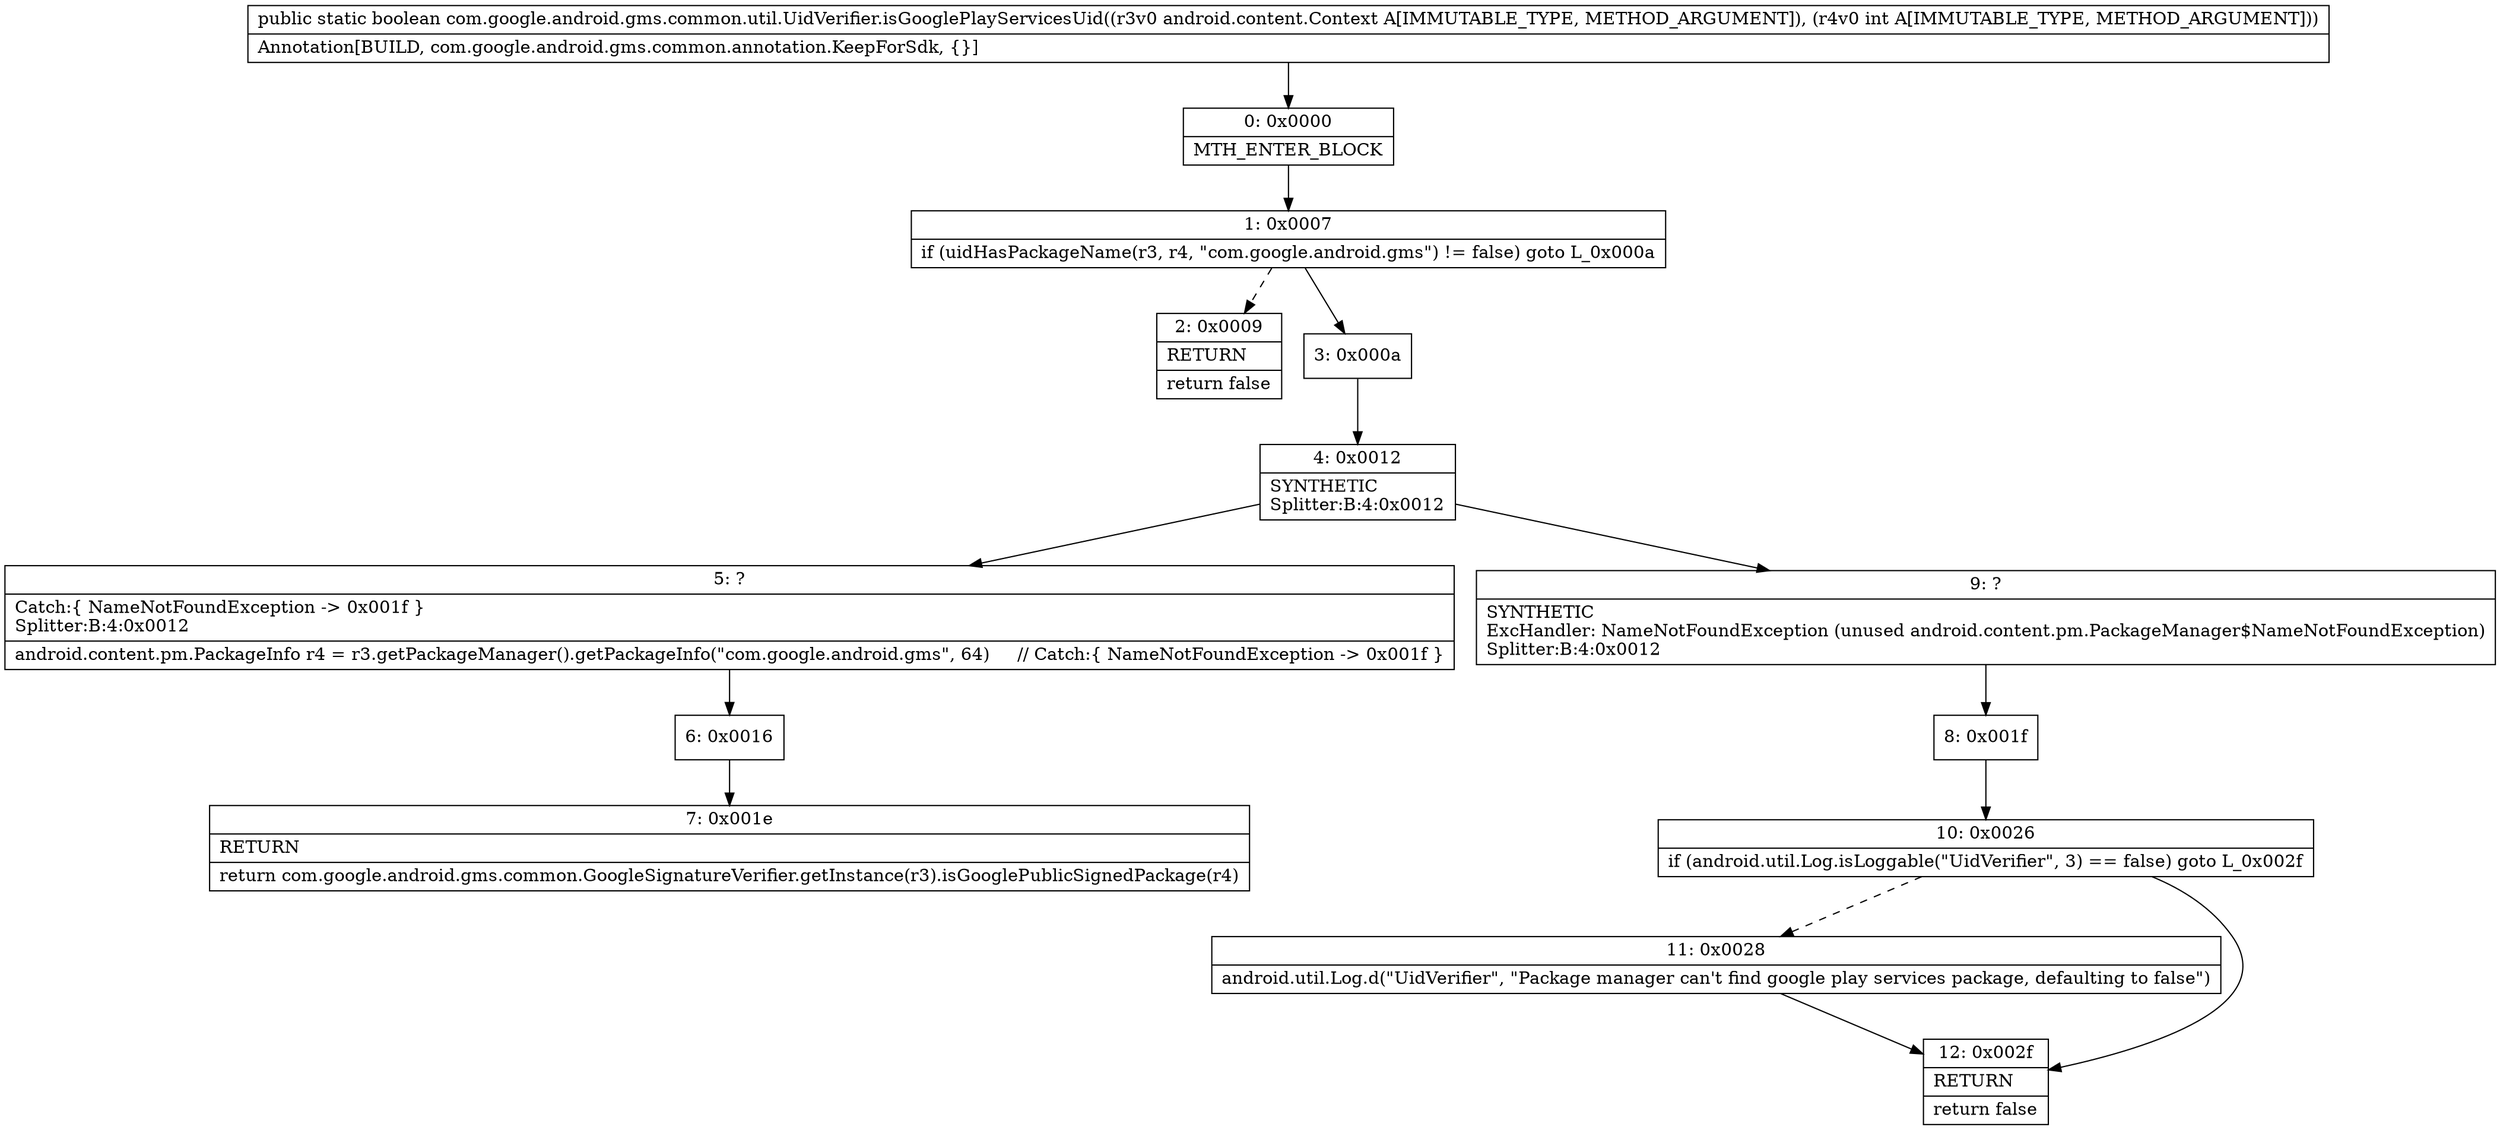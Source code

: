 digraph "CFG forcom.google.android.gms.common.util.UidVerifier.isGooglePlayServicesUid(Landroid\/content\/Context;I)Z" {
Node_0 [shape=record,label="{0\:\ 0x0000|MTH_ENTER_BLOCK\l}"];
Node_1 [shape=record,label="{1\:\ 0x0007|if (uidHasPackageName(r3, r4, \"com.google.android.gms\") != false) goto L_0x000a\l}"];
Node_2 [shape=record,label="{2\:\ 0x0009|RETURN\l|return false\l}"];
Node_3 [shape=record,label="{3\:\ 0x000a}"];
Node_4 [shape=record,label="{4\:\ 0x0012|SYNTHETIC\lSplitter:B:4:0x0012\l}"];
Node_5 [shape=record,label="{5\:\ ?|Catch:\{ NameNotFoundException \-\> 0x001f \}\lSplitter:B:4:0x0012\l|android.content.pm.PackageInfo r4 = r3.getPackageManager().getPackageInfo(\"com.google.android.gms\", 64)     \/\/ Catch:\{ NameNotFoundException \-\> 0x001f \}\l}"];
Node_6 [shape=record,label="{6\:\ 0x0016}"];
Node_7 [shape=record,label="{7\:\ 0x001e|RETURN\l|return com.google.android.gms.common.GoogleSignatureVerifier.getInstance(r3).isGooglePublicSignedPackage(r4)\l}"];
Node_8 [shape=record,label="{8\:\ 0x001f}"];
Node_9 [shape=record,label="{9\:\ ?|SYNTHETIC\lExcHandler: NameNotFoundException (unused android.content.pm.PackageManager$NameNotFoundException)\lSplitter:B:4:0x0012\l}"];
Node_10 [shape=record,label="{10\:\ 0x0026|if (android.util.Log.isLoggable(\"UidVerifier\", 3) == false) goto L_0x002f\l}"];
Node_11 [shape=record,label="{11\:\ 0x0028|android.util.Log.d(\"UidVerifier\", \"Package manager can't find google play services package, defaulting to false\")\l}"];
Node_12 [shape=record,label="{12\:\ 0x002f|RETURN\l|return false\l}"];
MethodNode[shape=record,label="{public static boolean com.google.android.gms.common.util.UidVerifier.isGooglePlayServicesUid((r3v0 android.content.Context A[IMMUTABLE_TYPE, METHOD_ARGUMENT]), (r4v0 int A[IMMUTABLE_TYPE, METHOD_ARGUMENT]))  | Annotation[BUILD, com.google.android.gms.common.annotation.KeepForSdk, \{\}]\l}"];
MethodNode -> Node_0;
Node_0 -> Node_1;
Node_1 -> Node_2[style=dashed];
Node_1 -> Node_3;
Node_3 -> Node_4;
Node_4 -> Node_5;
Node_4 -> Node_9;
Node_5 -> Node_6;
Node_6 -> Node_7;
Node_8 -> Node_10;
Node_9 -> Node_8;
Node_10 -> Node_11[style=dashed];
Node_10 -> Node_12;
Node_11 -> Node_12;
}

